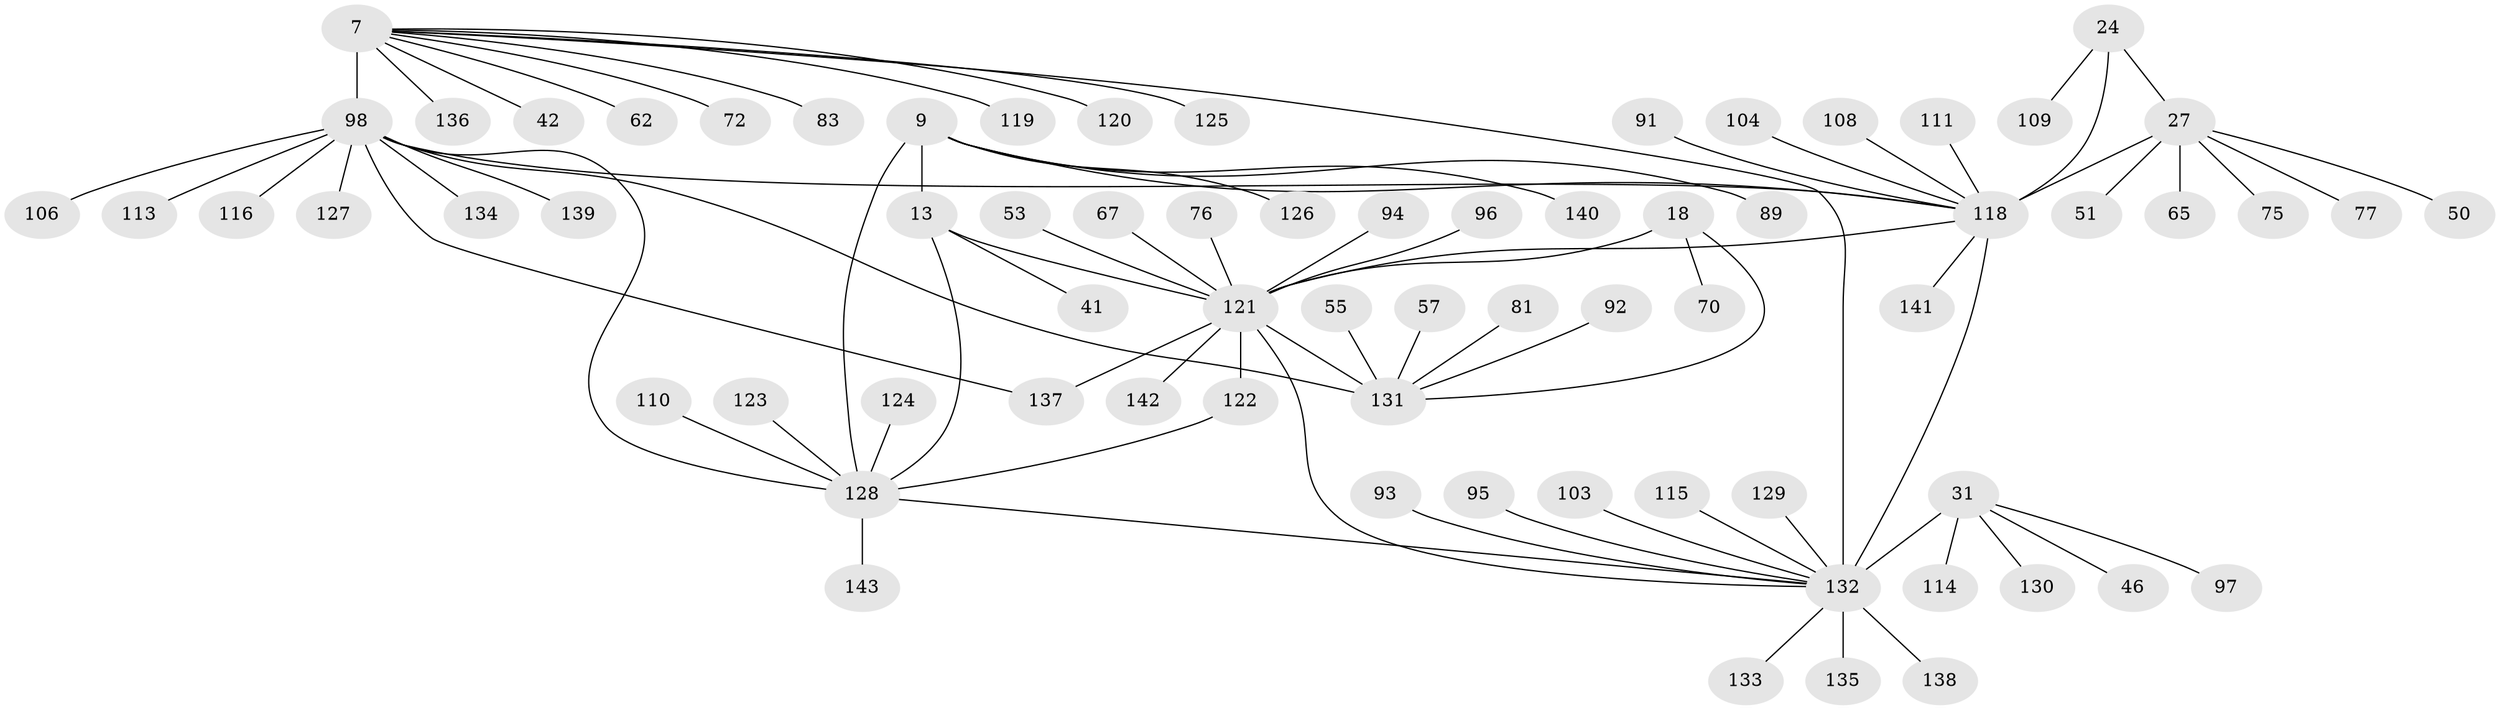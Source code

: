 // original degree distribution, {9: 0.04195804195804196, 10: 0.04895104895104895, 11: 0.04895104895104895, 7: 0.02097902097902098, 8: 0.04895104895104895, 12: 0.006993006993006993, 6: 0.013986013986013986, 16: 0.006993006993006993, 18: 0.006993006993006993, 1: 0.6223776223776224, 2: 0.0979020979020979, 3: 0.03496503496503497}
// Generated by graph-tools (version 1.1) at 2025/57/03/04/25 21:57:26]
// undirected, 71 vertices, 81 edges
graph export_dot {
graph [start="1"]
  node [color=gray90,style=filled];
  7 [super="+3+2"];
  9 [super="+8"];
  13 [super="+10"];
  18 [super="+16"];
  24 [super="+22"];
  27 [super="+25"];
  31 [super="+29"];
  41;
  42;
  46;
  50;
  51;
  53;
  55;
  57;
  62;
  65;
  67;
  70;
  72;
  75;
  76;
  77;
  81;
  83;
  89;
  91;
  92;
  93;
  94 [super="+88"];
  95;
  96;
  97;
  98 [super="+6+48+63"];
  103;
  104;
  106;
  108 [super="+54"];
  109;
  110;
  111;
  113;
  114;
  115;
  116;
  118 [super="+107+28+26+40+44+56+60+80+82+90"];
  119 [super="+112"];
  120 [super="+64+74"];
  121 [super="+99+20+78"];
  122;
  123;
  124 [super="+68"];
  125;
  126;
  127;
  128 [super="+14+39+49+58+87+100"];
  129;
  130;
  131 [super="+61+21+36+43"];
  132 [super="+79+101+105+37+59+45+52+69+73+84+85+86"];
  133;
  134;
  135;
  136;
  137 [super="+117"];
  138;
  139;
  140;
  141;
  142;
  143;
  7 -- 136;
  7 -- 72;
  7 -- 120;
  7 -- 132 [weight=2];
  7 -- 42;
  7 -- 83;
  7 -- 119;
  7 -- 125;
  7 -- 62;
  7 -- 98 [weight=12];
  9 -- 13 [weight=4];
  9 -- 126;
  9 -- 140;
  9 -- 89;
  9 -- 118;
  9 -- 128 [weight=6];
  13 -- 41;
  13 -- 121 [weight=3];
  13 -- 128 [weight=6];
  18 -- 70;
  18 -- 121 [weight=6];
  18 -- 131 [weight=4];
  24 -- 27 [weight=4];
  24 -- 109;
  24 -- 118 [weight=6];
  27 -- 50;
  27 -- 51;
  27 -- 75;
  27 -- 65;
  27 -- 77;
  27 -- 118 [weight=6];
  31 -- 46;
  31 -- 130;
  31 -- 97;
  31 -- 114;
  31 -- 132 [weight=10];
  53 -- 121;
  55 -- 131;
  57 -- 131;
  67 -- 121;
  76 -- 121;
  81 -- 131;
  91 -- 118;
  92 -- 131;
  93 -- 132;
  94 -- 121;
  95 -- 132;
  96 -- 121;
  98 -- 128;
  98 -- 131;
  98 -- 134;
  98 -- 137;
  98 -- 106;
  98 -- 139;
  98 -- 113;
  98 -- 116;
  98 -- 118 [weight=2];
  98 -- 127;
  103 -- 132;
  104 -- 118;
  108 -- 118;
  110 -- 128;
  111 -- 118;
  115 -- 132;
  118 -- 141;
  118 -- 132 [weight=2];
  118 -- 121;
  121 -- 132 [weight=4];
  121 -- 137;
  121 -- 142;
  121 -- 122;
  121 -- 131 [weight=6];
  122 -- 128;
  123 -- 128;
  124 -- 128;
  128 -- 132;
  128 -- 143;
  129 -- 132;
  132 -- 135;
  132 -- 138;
  132 -- 133;
}
